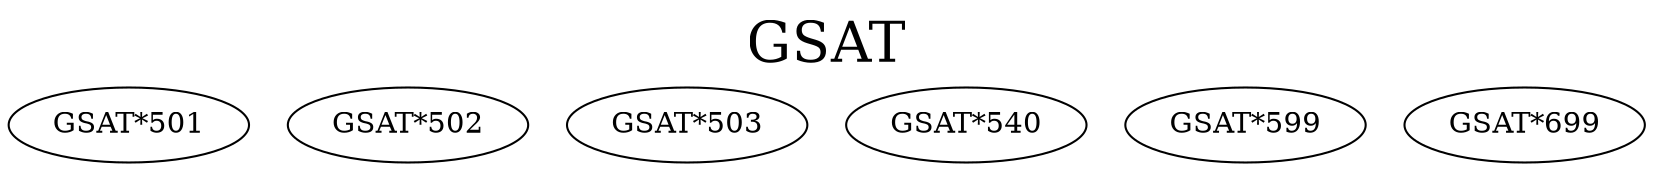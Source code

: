 digraph GSAT {
labelloc = "t";
label = "GSAT"
fontsize = 27;
"GSAT*501"
"GSAT*502"
"GSAT*503"
"GSAT*540"
"GSAT*599"
"GSAT*699"
}
